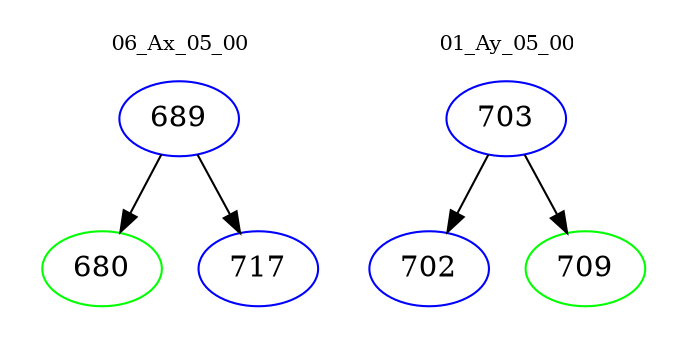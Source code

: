 digraph{
subgraph cluster_0 {
color = white
label = "06_Ax_05_00";
fontsize=10;
T0_689 [label="689", color="blue"]
T0_689 -> T0_680 [color="black"]
T0_680 [label="680", color="green"]
T0_689 -> T0_717 [color="black"]
T0_717 [label="717", color="blue"]
}
subgraph cluster_1 {
color = white
label = "01_Ay_05_00";
fontsize=10;
T1_703 [label="703", color="blue"]
T1_703 -> T1_702 [color="black"]
T1_702 [label="702", color="blue"]
T1_703 -> T1_709 [color="black"]
T1_709 [label="709", color="green"]
}
}
